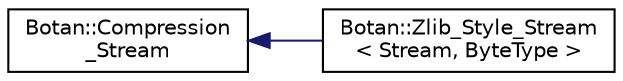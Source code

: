 digraph "Graphical Class Hierarchy"
{
  edge [fontname="Helvetica",fontsize="10",labelfontname="Helvetica",labelfontsize="10"];
  node [fontname="Helvetica",fontsize="10",shape=record];
  rankdir="LR";
  Node0 [label="Botan::Compression\l_Stream",height=0.2,width=0.4,color="black", fillcolor="white", style="filled",URL="$class_botan_1_1_compression___stream.html"];
  Node0 -> Node1 [dir="back",color="midnightblue",fontsize="10",style="solid",fontname="Helvetica"];
  Node1 [label="Botan::Zlib_Style_Stream\l\< Stream, ByteType \>",height=0.2,width=0.4,color="black", fillcolor="white", style="filled",URL="$class_botan_1_1_zlib___style___stream.html"];
}
